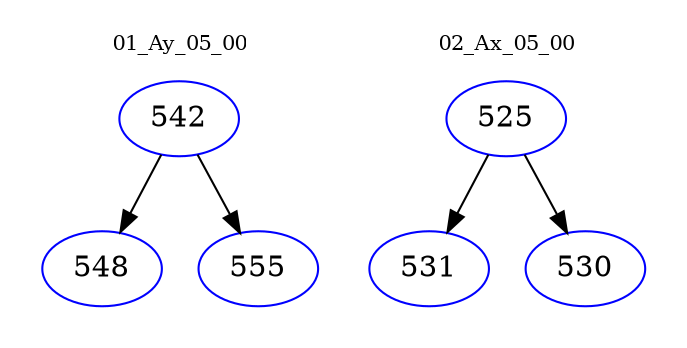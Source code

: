 digraph{
subgraph cluster_0 {
color = white
label = "01_Ay_05_00";
fontsize=10;
T0_542 [label="542", color="blue"]
T0_542 -> T0_548 [color="black"]
T0_548 [label="548", color="blue"]
T0_542 -> T0_555 [color="black"]
T0_555 [label="555", color="blue"]
}
subgraph cluster_1 {
color = white
label = "02_Ax_05_00";
fontsize=10;
T1_525 [label="525", color="blue"]
T1_525 -> T1_531 [color="black"]
T1_531 [label="531", color="blue"]
T1_525 -> T1_530 [color="black"]
T1_530 [label="530", color="blue"]
}
}
